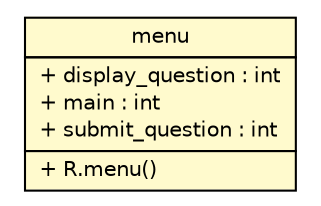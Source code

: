#!/usr/local/bin/dot
#
# Class diagram 
# Generated by UMLGraph version R5_6_6-1-g9240c4 (http://www.umlgraph.org/)
#

digraph G {
	edge [fontname="Helvetica",fontsize=10,labelfontname="Helvetica",labelfontsize=10];
	node [fontname="Helvetica",fontsize=10,shape=plaintext];
	nodesep=0.25;
	ranksep=0.5;
	// epfl.sweng.R.menu
	c646 [label=<<table title="epfl.sweng.R.menu" border="0" cellborder="1" cellspacing="0" cellpadding="2" port="p" bgcolor="lemonChiffon" href="./R.menu.html">
		<tr><td><table border="0" cellspacing="0" cellpadding="1">
<tr><td align="center" balign="center"> menu </td></tr>
		</table></td></tr>
		<tr><td><table border="0" cellspacing="0" cellpadding="1">
<tr><td align="left" balign="left"> + display_question : int </td></tr>
<tr><td align="left" balign="left"> + main : int </td></tr>
<tr><td align="left" balign="left"> + submit_question : int </td></tr>
		</table></td></tr>
		<tr><td><table border="0" cellspacing="0" cellpadding="1">
<tr><td align="left" balign="left"> + R.menu() </td></tr>
		</table></td></tr>
		</table>>, URL="./R.menu.html", fontname="Helvetica", fontcolor="black", fontsize=10.0];
}

